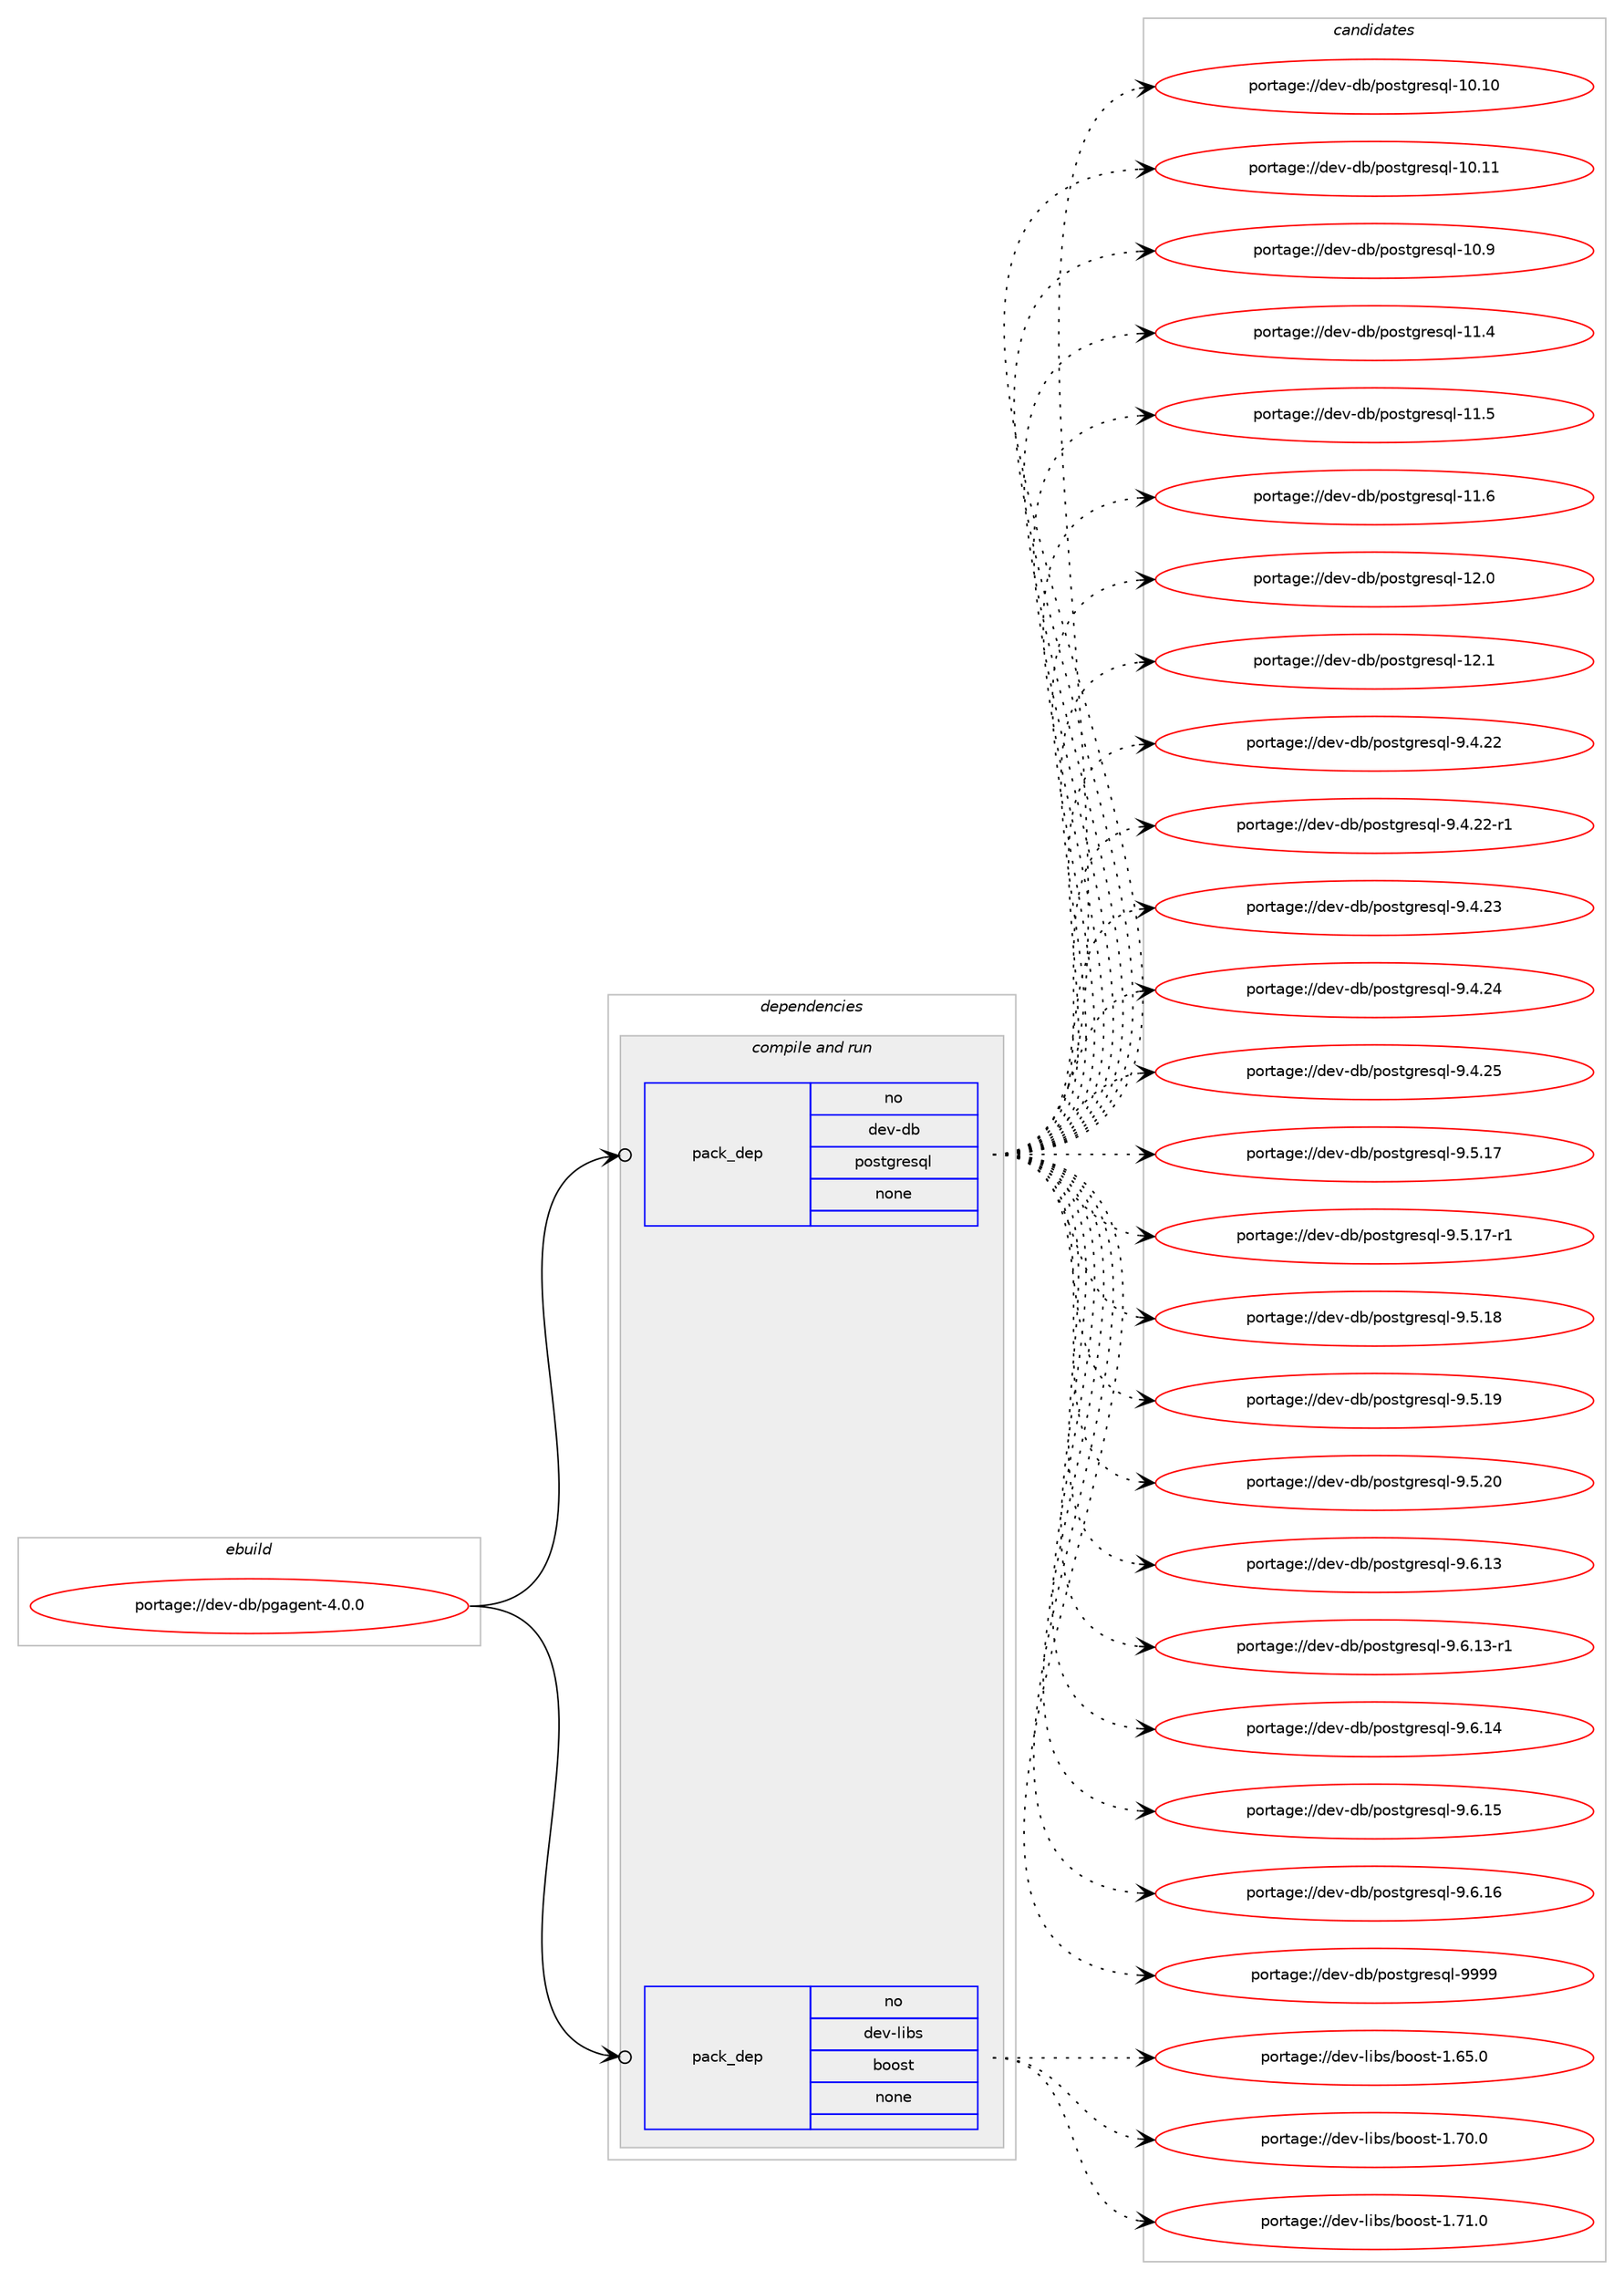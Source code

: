 digraph prolog {

# *************
# Graph options
# *************

newrank=true;
concentrate=true;
compound=true;
graph [rankdir=LR,fontname=Helvetica,fontsize=10,ranksep=1.5];#, ranksep=2.5, nodesep=0.2];
edge  [arrowhead=vee];
node  [fontname=Helvetica,fontsize=10];

# **********
# The ebuild
# **********

subgraph cluster_leftcol {
color=gray;
rank=same;
label=<<i>ebuild</i>>;
id [label="portage://dev-db/pgagent-4.0.0", color=red, width=4, href="../dev-db/pgagent-4.0.0.svg"];
}

# ****************
# The dependencies
# ****************

subgraph cluster_midcol {
color=gray;
label=<<i>dependencies</i>>;
subgraph cluster_compile {
fillcolor="#eeeeee";
style=filled;
label=<<i>compile</i>>;
}
subgraph cluster_compileandrun {
fillcolor="#eeeeee";
style=filled;
label=<<i>compile and run</i>>;
subgraph pack42490 {
dependency56496 [label=<<TABLE BORDER="0" CELLBORDER="1" CELLSPACING="0" CELLPADDING="4" WIDTH="220"><TR><TD ROWSPAN="6" CELLPADDING="30">pack_dep</TD></TR><TR><TD WIDTH="110">no</TD></TR><TR><TD>dev-db</TD></TR><TR><TD>postgresql</TD></TR><TR><TD>none</TD></TR><TR><TD></TD></TR></TABLE>>, shape=none, color=blue];
}
id:e -> dependency56496:w [weight=20,style="solid",arrowhead="odotvee"];
subgraph pack42491 {
dependency56497 [label=<<TABLE BORDER="0" CELLBORDER="1" CELLSPACING="0" CELLPADDING="4" WIDTH="220"><TR><TD ROWSPAN="6" CELLPADDING="30">pack_dep</TD></TR><TR><TD WIDTH="110">no</TD></TR><TR><TD>dev-libs</TD></TR><TR><TD>boost</TD></TR><TR><TD>none</TD></TR><TR><TD></TD></TR></TABLE>>, shape=none, color=blue];
}
id:e -> dependency56497:w [weight=20,style="solid",arrowhead="odotvee"];
}
subgraph cluster_run {
fillcolor="#eeeeee";
style=filled;
label=<<i>run</i>>;
}
}

# **************
# The candidates
# **************

subgraph cluster_choices {
rank=same;
color=gray;
label=<<i>candidates</i>>;

subgraph choice42490 {
color=black;
nodesep=1;
choiceportage100101118451009847112111115116103114101115113108454948464948 [label="portage://dev-db/postgresql-10.10", color=red, width=4,href="../dev-db/postgresql-10.10.svg"];
choiceportage100101118451009847112111115116103114101115113108454948464949 [label="portage://dev-db/postgresql-10.11", color=red, width=4,href="../dev-db/postgresql-10.11.svg"];
choiceportage1001011184510098471121111151161031141011151131084549484657 [label="portage://dev-db/postgresql-10.9", color=red, width=4,href="../dev-db/postgresql-10.9.svg"];
choiceportage1001011184510098471121111151161031141011151131084549494652 [label="portage://dev-db/postgresql-11.4", color=red, width=4,href="../dev-db/postgresql-11.4.svg"];
choiceportage1001011184510098471121111151161031141011151131084549494653 [label="portage://dev-db/postgresql-11.5", color=red, width=4,href="../dev-db/postgresql-11.5.svg"];
choiceportage1001011184510098471121111151161031141011151131084549494654 [label="portage://dev-db/postgresql-11.6", color=red, width=4,href="../dev-db/postgresql-11.6.svg"];
choiceportage1001011184510098471121111151161031141011151131084549504648 [label="portage://dev-db/postgresql-12.0", color=red, width=4,href="../dev-db/postgresql-12.0.svg"];
choiceportage1001011184510098471121111151161031141011151131084549504649 [label="portage://dev-db/postgresql-12.1", color=red, width=4,href="../dev-db/postgresql-12.1.svg"];
choiceportage10010111845100984711211111511610311410111511310845574652465050 [label="portage://dev-db/postgresql-9.4.22", color=red, width=4,href="../dev-db/postgresql-9.4.22.svg"];
choiceportage100101118451009847112111115116103114101115113108455746524650504511449 [label="portage://dev-db/postgresql-9.4.22-r1", color=red, width=4,href="../dev-db/postgresql-9.4.22-r1.svg"];
choiceportage10010111845100984711211111511610311410111511310845574652465051 [label="portage://dev-db/postgresql-9.4.23", color=red, width=4,href="../dev-db/postgresql-9.4.23.svg"];
choiceportage10010111845100984711211111511610311410111511310845574652465052 [label="portage://dev-db/postgresql-9.4.24", color=red, width=4,href="../dev-db/postgresql-9.4.24.svg"];
choiceportage10010111845100984711211111511610311410111511310845574652465053 [label="portage://dev-db/postgresql-9.4.25", color=red, width=4,href="../dev-db/postgresql-9.4.25.svg"];
choiceportage10010111845100984711211111511610311410111511310845574653464955 [label="portage://dev-db/postgresql-9.5.17", color=red, width=4,href="../dev-db/postgresql-9.5.17.svg"];
choiceportage100101118451009847112111115116103114101115113108455746534649554511449 [label="portage://dev-db/postgresql-9.5.17-r1", color=red, width=4,href="../dev-db/postgresql-9.5.17-r1.svg"];
choiceportage10010111845100984711211111511610311410111511310845574653464956 [label="portage://dev-db/postgresql-9.5.18", color=red, width=4,href="../dev-db/postgresql-9.5.18.svg"];
choiceportage10010111845100984711211111511610311410111511310845574653464957 [label="portage://dev-db/postgresql-9.5.19", color=red, width=4,href="../dev-db/postgresql-9.5.19.svg"];
choiceportage10010111845100984711211111511610311410111511310845574653465048 [label="portage://dev-db/postgresql-9.5.20", color=red, width=4,href="../dev-db/postgresql-9.5.20.svg"];
choiceportage10010111845100984711211111511610311410111511310845574654464951 [label="portage://dev-db/postgresql-9.6.13", color=red, width=4,href="../dev-db/postgresql-9.6.13.svg"];
choiceportage100101118451009847112111115116103114101115113108455746544649514511449 [label="portage://dev-db/postgresql-9.6.13-r1", color=red, width=4,href="../dev-db/postgresql-9.6.13-r1.svg"];
choiceportage10010111845100984711211111511610311410111511310845574654464952 [label="portage://dev-db/postgresql-9.6.14", color=red, width=4,href="../dev-db/postgresql-9.6.14.svg"];
choiceportage10010111845100984711211111511610311410111511310845574654464953 [label="portage://dev-db/postgresql-9.6.15", color=red, width=4,href="../dev-db/postgresql-9.6.15.svg"];
choiceportage10010111845100984711211111511610311410111511310845574654464954 [label="portage://dev-db/postgresql-9.6.16", color=red, width=4,href="../dev-db/postgresql-9.6.16.svg"];
choiceportage1001011184510098471121111151161031141011151131084557575757 [label="portage://dev-db/postgresql-9999", color=red, width=4,href="../dev-db/postgresql-9999.svg"];
dependency56496:e -> choiceportage100101118451009847112111115116103114101115113108454948464948:w [style=dotted,weight="100"];
dependency56496:e -> choiceportage100101118451009847112111115116103114101115113108454948464949:w [style=dotted,weight="100"];
dependency56496:e -> choiceportage1001011184510098471121111151161031141011151131084549484657:w [style=dotted,weight="100"];
dependency56496:e -> choiceportage1001011184510098471121111151161031141011151131084549494652:w [style=dotted,weight="100"];
dependency56496:e -> choiceportage1001011184510098471121111151161031141011151131084549494653:w [style=dotted,weight="100"];
dependency56496:e -> choiceportage1001011184510098471121111151161031141011151131084549494654:w [style=dotted,weight="100"];
dependency56496:e -> choiceportage1001011184510098471121111151161031141011151131084549504648:w [style=dotted,weight="100"];
dependency56496:e -> choiceportage1001011184510098471121111151161031141011151131084549504649:w [style=dotted,weight="100"];
dependency56496:e -> choiceportage10010111845100984711211111511610311410111511310845574652465050:w [style=dotted,weight="100"];
dependency56496:e -> choiceportage100101118451009847112111115116103114101115113108455746524650504511449:w [style=dotted,weight="100"];
dependency56496:e -> choiceportage10010111845100984711211111511610311410111511310845574652465051:w [style=dotted,weight="100"];
dependency56496:e -> choiceportage10010111845100984711211111511610311410111511310845574652465052:w [style=dotted,weight="100"];
dependency56496:e -> choiceportage10010111845100984711211111511610311410111511310845574652465053:w [style=dotted,weight="100"];
dependency56496:e -> choiceportage10010111845100984711211111511610311410111511310845574653464955:w [style=dotted,weight="100"];
dependency56496:e -> choiceportage100101118451009847112111115116103114101115113108455746534649554511449:w [style=dotted,weight="100"];
dependency56496:e -> choiceportage10010111845100984711211111511610311410111511310845574653464956:w [style=dotted,weight="100"];
dependency56496:e -> choiceportage10010111845100984711211111511610311410111511310845574653464957:w [style=dotted,weight="100"];
dependency56496:e -> choiceportage10010111845100984711211111511610311410111511310845574653465048:w [style=dotted,weight="100"];
dependency56496:e -> choiceportage10010111845100984711211111511610311410111511310845574654464951:w [style=dotted,weight="100"];
dependency56496:e -> choiceportage100101118451009847112111115116103114101115113108455746544649514511449:w [style=dotted,weight="100"];
dependency56496:e -> choiceportage10010111845100984711211111511610311410111511310845574654464952:w [style=dotted,weight="100"];
dependency56496:e -> choiceportage10010111845100984711211111511610311410111511310845574654464953:w [style=dotted,weight="100"];
dependency56496:e -> choiceportage10010111845100984711211111511610311410111511310845574654464954:w [style=dotted,weight="100"];
dependency56496:e -> choiceportage1001011184510098471121111151161031141011151131084557575757:w [style=dotted,weight="100"];
}
subgraph choice42491 {
color=black;
nodesep=1;
choiceportage1001011184510810598115479811111111511645494654534648 [label="portage://dev-libs/boost-1.65.0", color=red, width=4,href="../dev-libs/boost-1.65.0.svg"];
choiceportage1001011184510810598115479811111111511645494655484648 [label="portage://dev-libs/boost-1.70.0", color=red, width=4,href="../dev-libs/boost-1.70.0.svg"];
choiceportage1001011184510810598115479811111111511645494655494648 [label="portage://dev-libs/boost-1.71.0", color=red, width=4,href="../dev-libs/boost-1.71.0.svg"];
dependency56497:e -> choiceportage1001011184510810598115479811111111511645494654534648:w [style=dotted,weight="100"];
dependency56497:e -> choiceportage1001011184510810598115479811111111511645494655484648:w [style=dotted,weight="100"];
dependency56497:e -> choiceportage1001011184510810598115479811111111511645494655494648:w [style=dotted,weight="100"];
}
}

}
